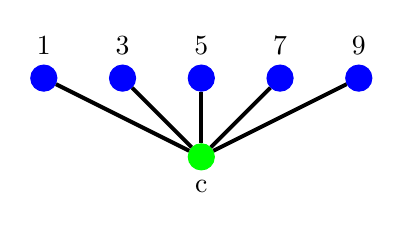 	 \begin{tikzpicture}
		\node[shape=circle,draw=blue,fill=blue,label=above:$1$] (1) {};
		\node[shape=circle,draw=blue,fill=blue,label=above:$3$] (3) [right of=1] {};
		\node[shape=circle,draw=blue,fill=blue,label=above:$5$] (5) [right of=3] {};
		\node[shape=circle,draw=blue,fill=blue,label=above:$7$] (7) [right of=5] {};
		\node[shape=circle,draw=blue,fill=blue,label=above:$9$] (9) [right of=7] {};
		\node[shape=circle,draw=green,fill=green,label=below:c] (c) [below of=5] {};

		\draw (1) [line width=0.5mm] -- (c);
		\draw (3) [line width=0.5mm] -- (c);
		\draw (5) [line width=0.5mm] -- (c);
		\draw (7) [line width=0.5mm] -- (c);
		\draw (9) [line width=0.5mm] -- (c);

		
	\end{tikzpicture}

 